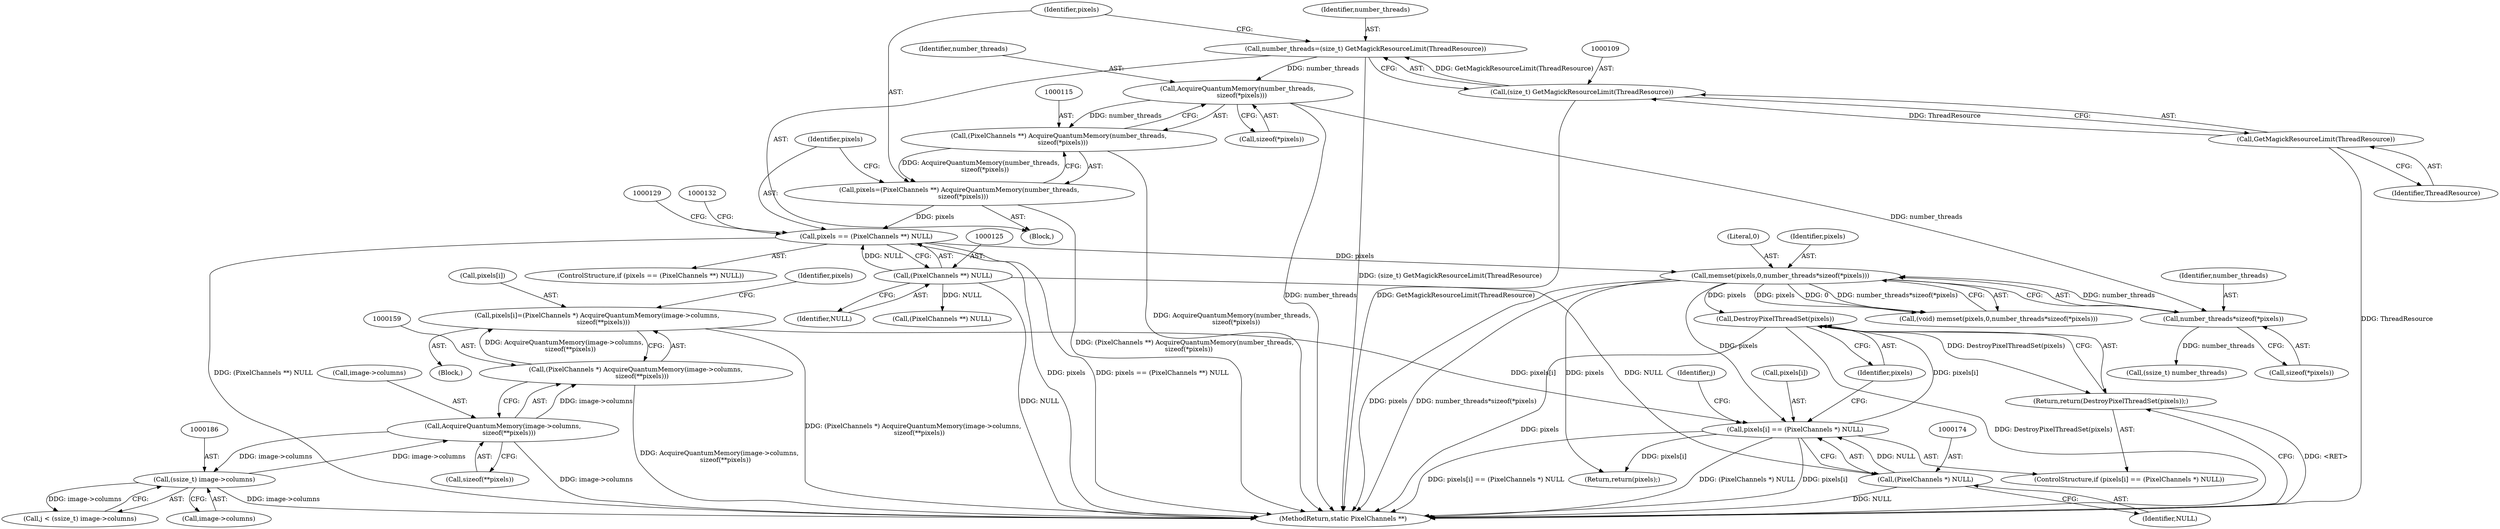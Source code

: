 digraph "0_ImageMagick6_a906fe9298bf89e01d5272023db687935068849a@API" {
"1000177" [label="(Call,DestroyPixelThreadSet(pixels))"];
"1000133" [label="(Call,memset(pixels,0,number_threads*sizeof(*pixels)))"];
"1000122" [label="(Call,pixels == (PixelChannels **) NULL)"];
"1000112" [label="(Call,pixels=(PixelChannels **) AcquireQuantumMemory(number_threads,\n    sizeof(*pixels)))"];
"1000114" [label="(Call,(PixelChannels **) AcquireQuantumMemory(number_threads,\n    sizeof(*pixels)))"];
"1000116" [label="(Call,AcquireQuantumMemory(number_threads,\n    sizeof(*pixels)))"];
"1000106" [label="(Call,number_threads=(size_t) GetMagickResourceLimit(ThreadResource))"];
"1000108" [label="(Call,(size_t) GetMagickResourceLimit(ThreadResource))"];
"1000110" [label="(Call,GetMagickResourceLimit(ThreadResource))"];
"1000124" [label="(Call,(PixelChannels **) NULL)"];
"1000136" [label="(Call,number_threads*sizeof(*pixels))"];
"1000169" [label="(Call,pixels[i] == (PixelChannels *) NULL)"];
"1000154" [label="(Call,pixels[i]=(PixelChannels *) AcquireQuantumMemory(image->columns,\n      sizeof(**pixels)))"];
"1000158" [label="(Call,(PixelChannels *) AcquireQuantumMemory(image->columns,\n      sizeof(**pixels)))"];
"1000160" [label="(Call,AcquireQuantumMemory(image->columns,\n      sizeof(**pixels)))"];
"1000185" [label="(Call,(ssize_t) image->columns)"];
"1000173" [label="(Call,(PixelChannels *) NULL)"];
"1000176" [label="(Return,return(DestroyPixelThreadSet(pixels));)"];
"1000106" [label="(Call,number_threads=(size_t) GetMagickResourceLimit(ThreadResource))"];
"1000177" [label="(Call,DestroyPixelThreadSet(pixels))"];
"1000112" [label="(Call,pixels=(PixelChannels **) AcquireQuantumMemory(number_threads,\n    sizeof(*pixels)))"];
"1000164" [label="(Call,sizeof(**pixels))"];
"1000122" [label="(Call,pixels == (PixelChannels **) NULL)"];
"1000176" [label="(Return,return(DestroyPixelThreadSet(pixels));)"];
"1000183" [label="(Call,j < (ssize_t) image->columns)"];
"1000169" [label="(Call,pixels[i] == (PixelChannels *) NULL)"];
"1000113" [label="(Identifier,pixels)"];
"1000116" [label="(Call,AcquireQuantumMemory(number_threads,\n    sizeof(*pixels)))"];
"1000114" [label="(Call,(PixelChannels **) AcquireQuantumMemory(number_threads,\n    sizeof(*pixels)))"];
"1000170" [label="(Call,pixels[i])"];
"1000126" [label="(Identifier,NULL)"];
"1000214" [label="(Return,return(pixels);)"];
"1000152" [label="(Block,)"];
"1000111" [label="(Identifier,ThreadResource)"];
"1000118" [label="(Call,sizeof(*pixels))"];
"1000160" [label="(Call,AcquireQuantumMemory(image->columns,\n      sizeof(**pixels)))"];
"1000187" [label="(Call,image->columns)"];
"1000173" [label="(Call,(PixelChannels *) NULL)"];
"1000147" [label="(Call,(ssize_t) number_threads)"];
"1000128" [label="(Call,(PixelChannels **) NULL)"];
"1000108" [label="(Call,(size_t) GetMagickResourceLimit(ThreadResource))"];
"1000107" [label="(Identifier,number_threads)"];
"1000158" [label="(Call,(PixelChannels *) AcquireQuantumMemory(image->columns,\n      sizeof(**pixels)))"];
"1000133" [label="(Call,memset(pixels,0,number_threads*sizeof(*pixels)))"];
"1000154" [label="(Call,pixels[i]=(PixelChannels *) AcquireQuantumMemory(image->columns,\n      sizeof(**pixels)))"];
"1000110" [label="(Call,GetMagickResourceLimit(ThreadResource))"];
"1000181" [label="(Identifier,j)"];
"1000131" [label="(Call,(void) memset(pixels,0,number_threads*sizeof(*pixels)))"];
"1000136" [label="(Call,number_threads*sizeof(*pixels))"];
"1000171" [label="(Identifier,pixels)"];
"1000178" [label="(Identifier,pixels)"];
"1000138" [label="(Call,sizeof(*pixels))"];
"1000137" [label="(Identifier,number_threads)"];
"1000121" [label="(ControlStructure,if (pixels == (PixelChannels **) NULL))"];
"1000185" [label="(Call,(ssize_t) image->columns)"];
"1000155" [label="(Call,pixels[i])"];
"1000102" [label="(Block,)"];
"1000216" [label="(MethodReturn,static PixelChannels **)"];
"1000123" [label="(Identifier,pixels)"];
"1000135" [label="(Literal,0)"];
"1000134" [label="(Identifier,pixels)"];
"1000161" [label="(Call,image->columns)"];
"1000175" [label="(Identifier,NULL)"];
"1000168" [label="(ControlStructure,if (pixels[i] == (PixelChannels *) NULL))"];
"1000124" [label="(Call,(PixelChannels **) NULL)"];
"1000117" [label="(Identifier,number_threads)"];
"1000177" -> "1000176"  [label="AST: "];
"1000177" -> "1000178"  [label="CFG: "];
"1000178" -> "1000177"  [label="AST: "];
"1000176" -> "1000177"  [label="CFG: "];
"1000177" -> "1000216"  [label="DDG: pixels"];
"1000177" -> "1000216"  [label="DDG: DestroyPixelThreadSet(pixels)"];
"1000177" -> "1000176"  [label="DDG: DestroyPixelThreadSet(pixels)"];
"1000133" -> "1000177"  [label="DDG: pixels"];
"1000169" -> "1000177"  [label="DDG: pixels[i]"];
"1000133" -> "1000131"  [label="AST: "];
"1000133" -> "1000136"  [label="CFG: "];
"1000134" -> "1000133"  [label="AST: "];
"1000135" -> "1000133"  [label="AST: "];
"1000136" -> "1000133"  [label="AST: "];
"1000131" -> "1000133"  [label="CFG: "];
"1000133" -> "1000216"  [label="DDG: pixels"];
"1000133" -> "1000216"  [label="DDG: number_threads*sizeof(*pixels)"];
"1000133" -> "1000131"  [label="DDG: pixels"];
"1000133" -> "1000131"  [label="DDG: 0"];
"1000133" -> "1000131"  [label="DDG: number_threads*sizeof(*pixels)"];
"1000122" -> "1000133"  [label="DDG: pixels"];
"1000136" -> "1000133"  [label="DDG: number_threads"];
"1000133" -> "1000169"  [label="DDG: pixels"];
"1000133" -> "1000214"  [label="DDG: pixels"];
"1000122" -> "1000121"  [label="AST: "];
"1000122" -> "1000124"  [label="CFG: "];
"1000123" -> "1000122"  [label="AST: "];
"1000124" -> "1000122"  [label="AST: "];
"1000129" -> "1000122"  [label="CFG: "];
"1000132" -> "1000122"  [label="CFG: "];
"1000122" -> "1000216"  [label="DDG: pixels"];
"1000122" -> "1000216"  [label="DDG: pixels == (PixelChannels **) NULL"];
"1000122" -> "1000216"  [label="DDG: (PixelChannels **) NULL"];
"1000112" -> "1000122"  [label="DDG: pixels"];
"1000124" -> "1000122"  [label="DDG: NULL"];
"1000112" -> "1000102"  [label="AST: "];
"1000112" -> "1000114"  [label="CFG: "];
"1000113" -> "1000112"  [label="AST: "];
"1000114" -> "1000112"  [label="AST: "];
"1000123" -> "1000112"  [label="CFG: "];
"1000112" -> "1000216"  [label="DDG: (PixelChannels **) AcquireQuantumMemory(number_threads,\n    sizeof(*pixels))"];
"1000114" -> "1000112"  [label="DDG: AcquireQuantumMemory(number_threads,\n    sizeof(*pixels))"];
"1000114" -> "1000116"  [label="CFG: "];
"1000115" -> "1000114"  [label="AST: "];
"1000116" -> "1000114"  [label="AST: "];
"1000114" -> "1000216"  [label="DDG: AcquireQuantumMemory(number_threads,\n    sizeof(*pixels))"];
"1000116" -> "1000114"  [label="DDG: number_threads"];
"1000116" -> "1000118"  [label="CFG: "];
"1000117" -> "1000116"  [label="AST: "];
"1000118" -> "1000116"  [label="AST: "];
"1000116" -> "1000216"  [label="DDG: number_threads"];
"1000106" -> "1000116"  [label="DDG: number_threads"];
"1000116" -> "1000136"  [label="DDG: number_threads"];
"1000106" -> "1000102"  [label="AST: "];
"1000106" -> "1000108"  [label="CFG: "];
"1000107" -> "1000106"  [label="AST: "];
"1000108" -> "1000106"  [label="AST: "];
"1000113" -> "1000106"  [label="CFG: "];
"1000106" -> "1000216"  [label="DDG: (size_t) GetMagickResourceLimit(ThreadResource)"];
"1000108" -> "1000106"  [label="DDG: GetMagickResourceLimit(ThreadResource)"];
"1000108" -> "1000110"  [label="CFG: "];
"1000109" -> "1000108"  [label="AST: "];
"1000110" -> "1000108"  [label="AST: "];
"1000108" -> "1000216"  [label="DDG: GetMagickResourceLimit(ThreadResource)"];
"1000110" -> "1000108"  [label="DDG: ThreadResource"];
"1000110" -> "1000111"  [label="CFG: "];
"1000111" -> "1000110"  [label="AST: "];
"1000110" -> "1000216"  [label="DDG: ThreadResource"];
"1000124" -> "1000126"  [label="CFG: "];
"1000125" -> "1000124"  [label="AST: "];
"1000126" -> "1000124"  [label="AST: "];
"1000124" -> "1000216"  [label="DDG: NULL"];
"1000124" -> "1000128"  [label="DDG: NULL"];
"1000124" -> "1000173"  [label="DDG: NULL"];
"1000136" -> "1000138"  [label="CFG: "];
"1000137" -> "1000136"  [label="AST: "];
"1000138" -> "1000136"  [label="AST: "];
"1000136" -> "1000147"  [label="DDG: number_threads"];
"1000169" -> "1000168"  [label="AST: "];
"1000169" -> "1000173"  [label="CFG: "];
"1000170" -> "1000169"  [label="AST: "];
"1000173" -> "1000169"  [label="AST: "];
"1000178" -> "1000169"  [label="CFG: "];
"1000181" -> "1000169"  [label="CFG: "];
"1000169" -> "1000216"  [label="DDG: pixels[i] == (PixelChannels *) NULL"];
"1000169" -> "1000216"  [label="DDG: (PixelChannels *) NULL"];
"1000169" -> "1000216"  [label="DDG: pixels[i]"];
"1000154" -> "1000169"  [label="DDG: pixels[i]"];
"1000173" -> "1000169"  [label="DDG: NULL"];
"1000169" -> "1000214"  [label="DDG: pixels[i]"];
"1000154" -> "1000152"  [label="AST: "];
"1000154" -> "1000158"  [label="CFG: "];
"1000155" -> "1000154"  [label="AST: "];
"1000158" -> "1000154"  [label="AST: "];
"1000171" -> "1000154"  [label="CFG: "];
"1000154" -> "1000216"  [label="DDG: (PixelChannels *) AcquireQuantumMemory(image->columns,\n      sizeof(**pixels))"];
"1000158" -> "1000154"  [label="DDG: AcquireQuantumMemory(image->columns,\n      sizeof(**pixels))"];
"1000158" -> "1000160"  [label="CFG: "];
"1000159" -> "1000158"  [label="AST: "];
"1000160" -> "1000158"  [label="AST: "];
"1000158" -> "1000216"  [label="DDG: AcquireQuantumMemory(image->columns,\n      sizeof(**pixels))"];
"1000160" -> "1000158"  [label="DDG: image->columns"];
"1000160" -> "1000164"  [label="CFG: "];
"1000161" -> "1000160"  [label="AST: "];
"1000164" -> "1000160"  [label="AST: "];
"1000160" -> "1000216"  [label="DDG: image->columns"];
"1000185" -> "1000160"  [label="DDG: image->columns"];
"1000160" -> "1000185"  [label="DDG: image->columns"];
"1000185" -> "1000183"  [label="AST: "];
"1000185" -> "1000187"  [label="CFG: "];
"1000186" -> "1000185"  [label="AST: "];
"1000187" -> "1000185"  [label="AST: "];
"1000183" -> "1000185"  [label="CFG: "];
"1000185" -> "1000216"  [label="DDG: image->columns"];
"1000185" -> "1000183"  [label="DDG: image->columns"];
"1000173" -> "1000175"  [label="CFG: "];
"1000174" -> "1000173"  [label="AST: "];
"1000175" -> "1000173"  [label="AST: "];
"1000173" -> "1000216"  [label="DDG: NULL"];
"1000176" -> "1000168"  [label="AST: "];
"1000216" -> "1000176"  [label="CFG: "];
"1000176" -> "1000216"  [label="DDG: <RET>"];
}
